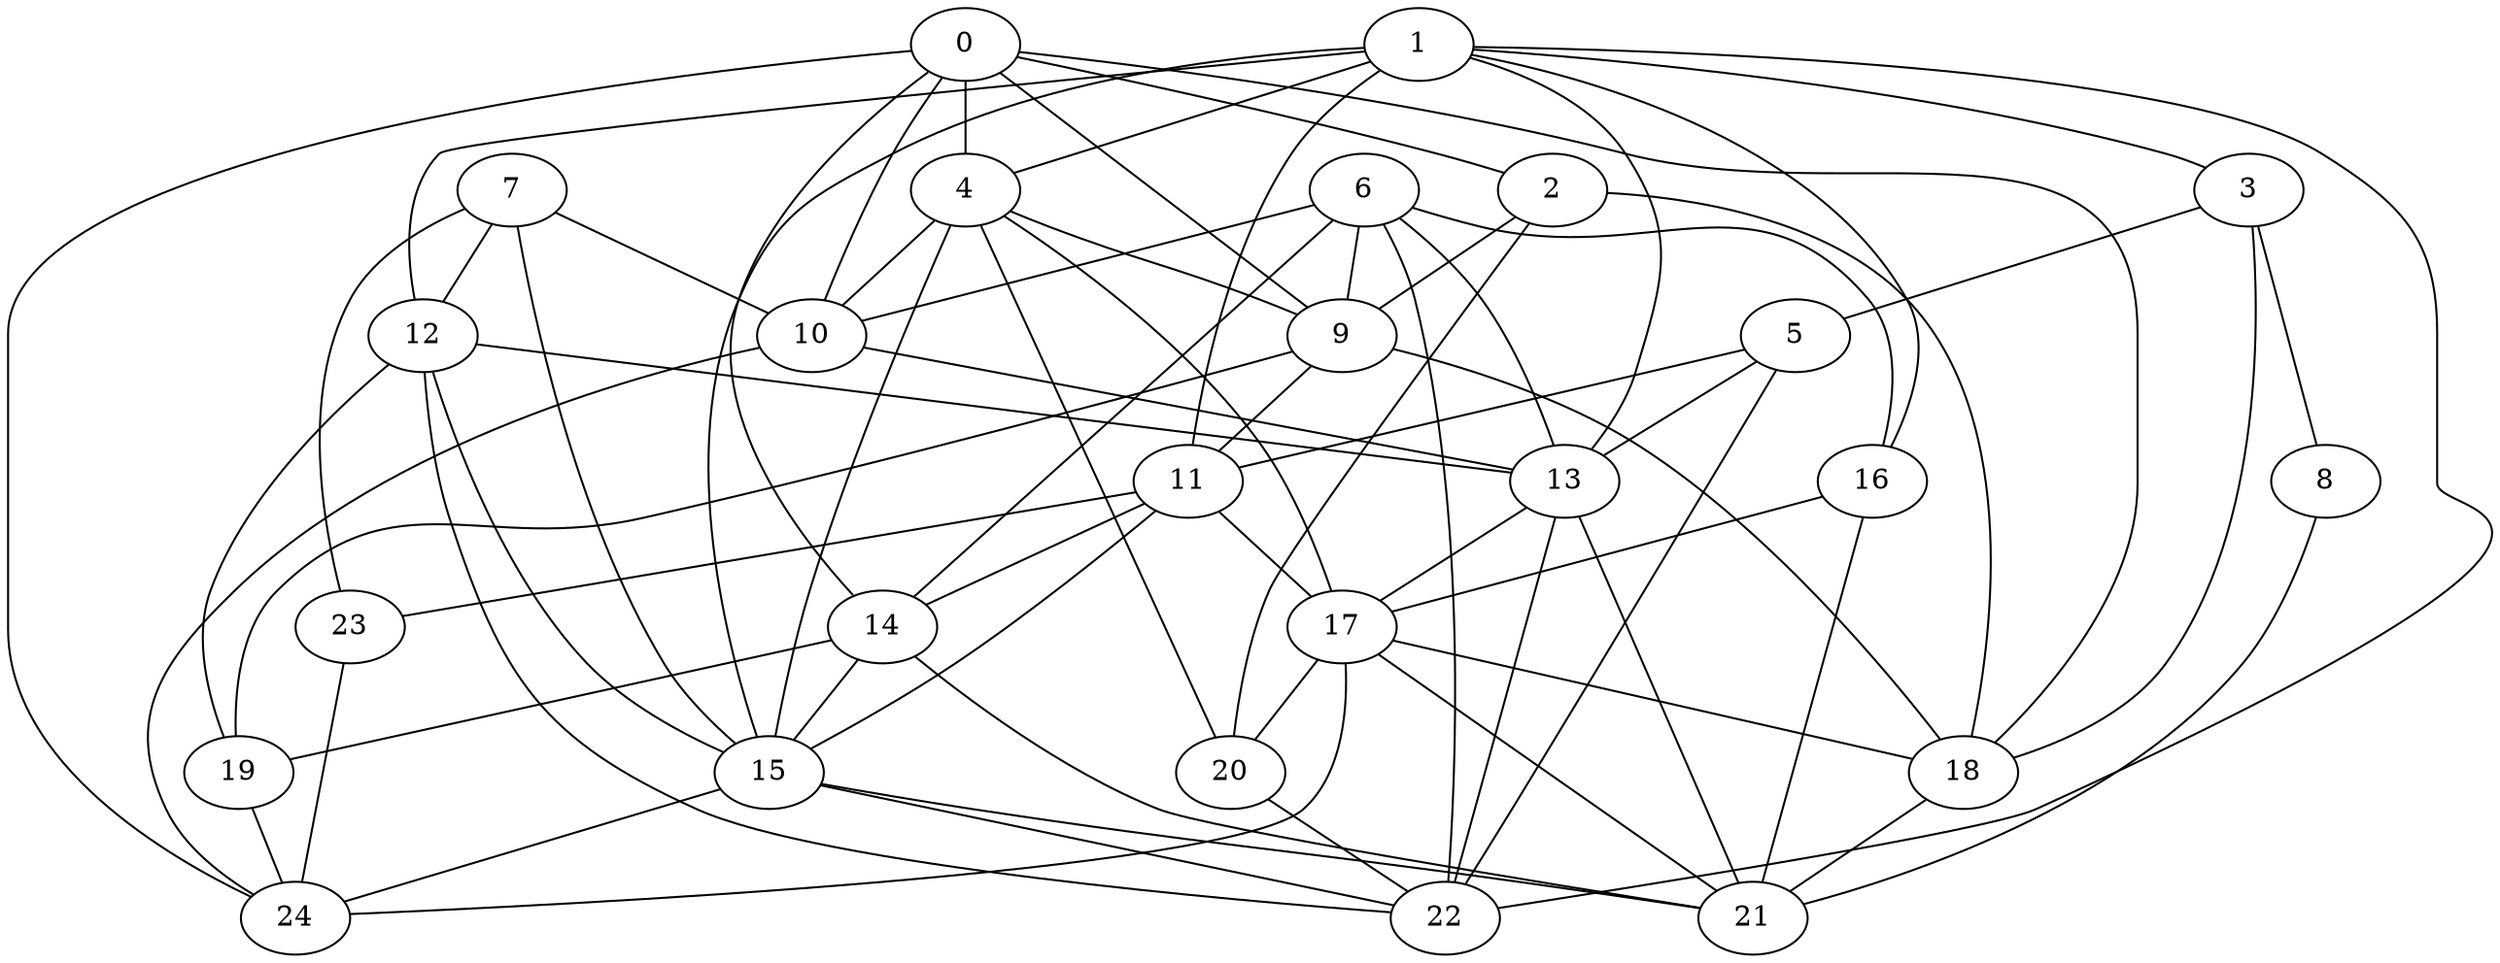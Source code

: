 strict graph "gnp_random_graph(25,0.25)" {
0;
1;
2;
3;
4;
5;
6;
7;
8;
9;
10;
11;
12;
13;
14;
15;
16;
17;
18;
19;
20;
21;
22;
23;
24;
0 -- 2  [is_available=True, prob="1.0"];
0 -- 4  [is_available=True, prob="1.0"];
0 -- 9  [is_available=True, prob="0.226541934119"];
0 -- 10  [is_available=True, prob="0.460947314454"];
0 -- 14  [is_available=True, prob="0.803350050662"];
0 -- 18  [is_available=True, prob="1.0"];
0 -- 24  [is_available=True, prob="1.0"];
1 -- 3  [is_available=True, prob="0.81134594272"];
1 -- 4  [is_available=True, prob="0.62132699529"];
1 -- 11  [is_available=True, prob="0.582831451339"];
1 -- 12  [is_available=True, prob="1.0"];
1 -- 13  [is_available=True, prob="0.98859098925"];
1 -- 15  [is_available=True, prob="0.887511478585"];
1 -- 16  [is_available=True, prob="0.798609368901"];
1 -- 22  [is_available=True, prob="0.291804229004"];
2 -- 9  [is_available=True, prob="0.536939634637"];
2 -- 18  [is_available=True, prob="0.0740391144473"];
2 -- 20  [is_available=True, prob="1.0"];
3 -- 8  [is_available=True, prob="0.289276225013"];
3 -- 18  [is_available=True, prob="0.551605766606"];
3 -- 5  [is_available=True, prob="0.178716745675"];
4 -- 9  [is_available=True, prob="0.943639556011"];
4 -- 10  [is_available=True, prob="0.844640312901"];
4 -- 15  [is_available=True, prob="0.63590755494"];
4 -- 17  [is_available=True, prob="0.405887244574"];
4 -- 20  [is_available=True, prob="0.727196151585"];
5 -- 11  [is_available=True, prob="0.694494710609"];
5 -- 13  [is_available=True, prob="0.0179381870272"];
5 -- 22  [is_available=True, prob="0.946609294024"];
6 -- 9  [is_available=True, prob="0.816743407946"];
6 -- 10  [is_available=True, prob="0.598287518343"];
6 -- 13  [is_available=True, prob="0.370331986447"];
6 -- 14  [is_available=True, prob="1.0"];
6 -- 16  [is_available=True, prob="0.0890442675722"];
6 -- 22  [is_available=True, prob="0.37041246053"];
7 -- 10  [is_available=True, prob="0.883568148049"];
7 -- 23  [is_available=True, prob="0.490357203133"];
7 -- 12  [is_available=True, prob="0.296960577135"];
7 -- 15  [is_available=True, prob="0.0544099811307"];
8 -- 21  [is_available=True, prob="1.0"];
9 -- 11  [is_available=True, prob="0.226001788238"];
9 -- 18  [is_available=True, prob="0.544355523991"];
9 -- 19  [is_available=True, prob="0.445862239524"];
10 -- 13  [is_available=True, prob="0.204332572253"];
10 -- 24  [is_available=True, prob="0.00850031753836"];
11 -- 14  [is_available=True, prob="1.0"];
11 -- 15  [is_available=True, prob="0.137309867054"];
11 -- 17  [is_available=True, prob="0.623952711819"];
11 -- 23  [is_available=True, prob="0.877456279319"];
12 -- 13  [is_available=True, prob="0.854177674251"];
12 -- 15  [is_available=True, prob="0.926708657382"];
12 -- 19  [is_available=True, prob="0.12822790068"];
12 -- 22  [is_available=True, prob="0.157837628835"];
13 -- 17  [is_available=True, prob="0.598338686845"];
13 -- 21  [is_available=True, prob="0.25875349259"];
13 -- 22  [is_available=True, prob="0.0721092552983"];
14 -- 15  [is_available=True, prob="0.72324113155"];
14 -- 19  [is_available=True, prob="0.50053861878"];
14 -- 21  [is_available=True, prob="0.835063027737"];
15 -- 21  [is_available=True, prob="1.0"];
15 -- 22  [is_available=True, prob="1.0"];
15 -- 24  [is_available=True, prob="0.980999383969"];
16 -- 21  [is_available=True, prob="0.824485364712"];
16 -- 17  [is_available=True, prob="0.201992301131"];
17 -- 18  [is_available=True, prob="1.0"];
17 -- 20  [is_available=True, prob="1.0"];
17 -- 21  [is_available=True, prob="1.0"];
17 -- 24  [is_available=True, prob="0.824202301874"];
18 -- 21  [is_available=True, prob="0.703200644745"];
19 -- 24  [is_available=True, prob="0.0758334428874"];
20 -- 22  [is_available=True, prob="1.0"];
23 -- 24  [is_available=True, prob="0.350321784237"];
}
